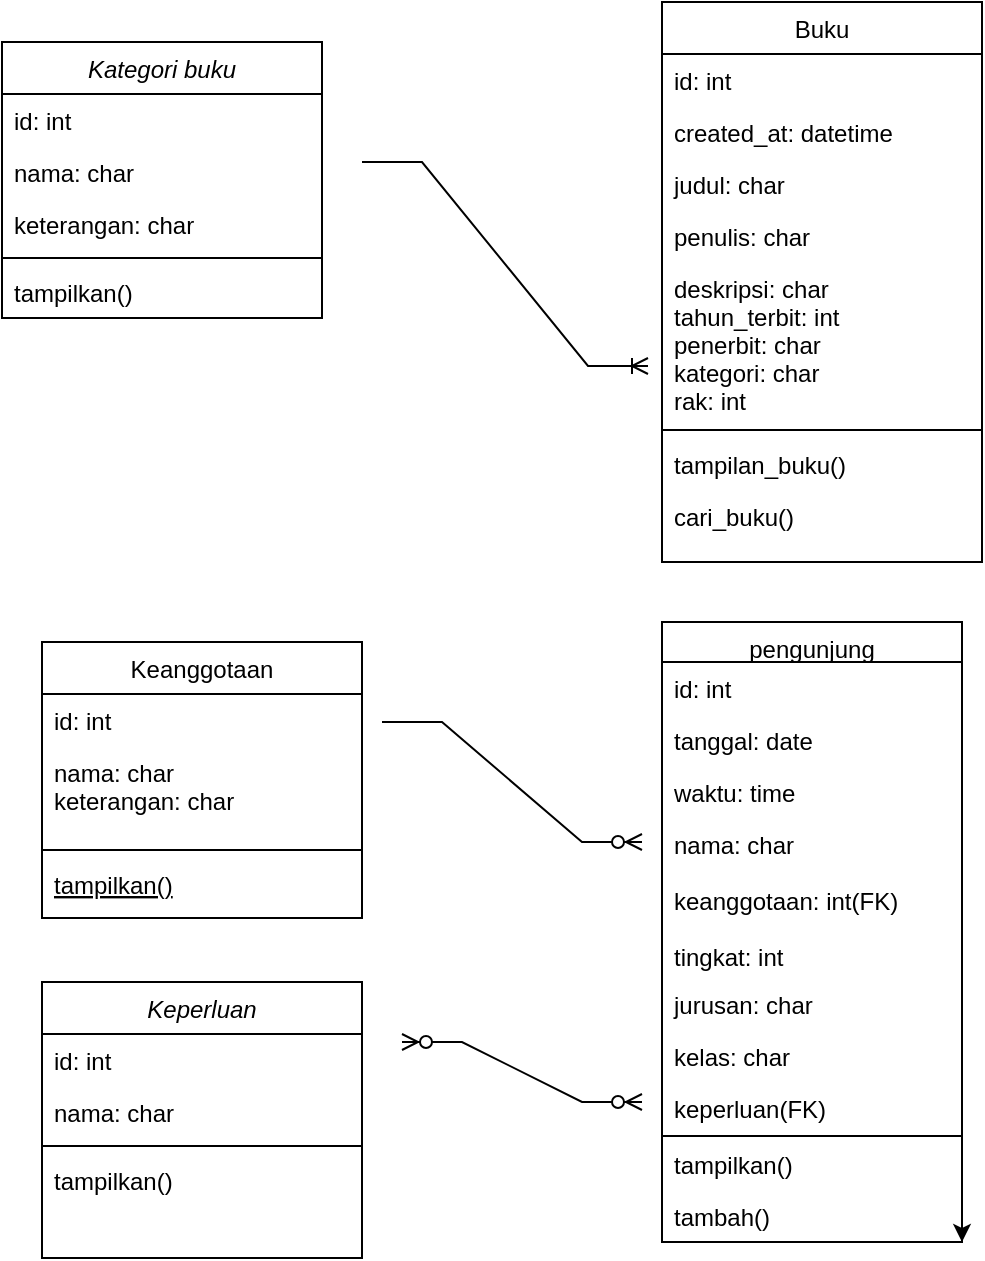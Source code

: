 <mxfile version="23.1.0" type="github">
  <diagram id="C5RBs43oDa-KdzZeNtuy" name="Page-1">
    <mxGraphModel dx="1035" dy="598" grid="1" gridSize="10" guides="1" tooltips="1" connect="1" arrows="1" fold="1" page="1" pageScale="1" pageWidth="827" pageHeight="1169" math="0" shadow="0">
      <root>
        <mxCell id="WIyWlLk6GJQsqaUBKTNV-0" />
        <mxCell id="WIyWlLk6GJQsqaUBKTNV-1" parent="WIyWlLk6GJQsqaUBKTNV-0" />
        <mxCell id="zkfFHV4jXpPFQw0GAbJ--0" value="Kategori buku" style="swimlane;fontStyle=2;align=center;verticalAlign=top;childLayout=stackLayout;horizontal=1;startSize=26;horizontalStack=0;resizeParent=1;resizeLast=0;collapsible=1;marginBottom=0;rounded=0;shadow=0;strokeWidth=1;" parent="WIyWlLk6GJQsqaUBKTNV-1" vertex="1">
          <mxGeometry x="40" y="40" width="160" height="138" as="geometry">
            <mxRectangle x="230" y="140" width="160" height="26" as="alternateBounds" />
          </mxGeometry>
        </mxCell>
        <mxCell id="zkfFHV4jXpPFQw0GAbJ--1" value="id: int" style="text;align=left;verticalAlign=top;spacingLeft=4;spacingRight=4;overflow=hidden;rotatable=0;points=[[0,0.5],[1,0.5]];portConstraint=eastwest;" parent="zkfFHV4jXpPFQw0GAbJ--0" vertex="1">
          <mxGeometry y="26" width="160" height="26" as="geometry" />
        </mxCell>
        <mxCell id="zkfFHV4jXpPFQw0GAbJ--2" value="nama: char" style="text;align=left;verticalAlign=top;spacingLeft=4;spacingRight=4;overflow=hidden;rotatable=0;points=[[0,0.5],[1,0.5]];portConstraint=eastwest;rounded=0;shadow=0;html=0;" parent="zkfFHV4jXpPFQw0GAbJ--0" vertex="1">
          <mxGeometry y="52" width="160" height="26" as="geometry" />
        </mxCell>
        <mxCell id="zkfFHV4jXpPFQw0GAbJ--3" value="keterangan: char" style="text;align=left;verticalAlign=top;spacingLeft=4;spacingRight=4;overflow=hidden;rotatable=0;points=[[0,0.5],[1,0.5]];portConstraint=eastwest;rounded=0;shadow=0;html=0;" parent="zkfFHV4jXpPFQw0GAbJ--0" vertex="1">
          <mxGeometry y="78" width="160" height="26" as="geometry" />
        </mxCell>
        <mxCell id="zkfFHV4jXpPFQw0GAbJ--4" value="" style="line;html=1;strokeWidth=1;align=left;verticalAlign=middle;spacingTop=-1;spacingLeft=3;spacingRight=3;rotatable=0;labelPosition=right;points=[];portConstraint=eastwest;" parent="zkfFHV4jXpPFQw0GAbJ--0" vertex="1">
          <mxGeometry y="104" width="160" height="8" as="geometry" />
        </mxCell>
        <mxCell id="zkfFHV4jXpPFQw0GAbJ--5" value="tampilkan()" style="text;align=left;verticalAlign=top;spacingLeft=4;spacingRight=4;overflow=hidden;rotatable=0;points=[[0,0.5],[1,0.5]];portConstraint=eastwest;" parent="zkfFHV4jXpPFQw0GAbJ--0" vertex="1">
          <mxGeometry y="112" width="160" height="26" as="geometry" />
        </mxCell>
        <mxCell id="zkfFHV4jXpPFQw0GAbJ--6" value="Keanggotaan" style="swimlane;fontStyle=0;align=center;verticalAlign=top;childLayout=stackLayout;horizontal=1;startSize=26;horizontalStack=0;resizeParent=1;resizeLast=0;collapsible=1;marginBottom=0;rounded=0;shadow=0;strokeWidth=1;" parent="WIyWlLk6GJQsqaUBKTNV-1" vertex="1">
          <mxGeometry x="60" y="340" width="160" height="138" as="geometry">
            <mxRectangle x="130" y="380" width="160" height="26" as="alternateBounds" />
          </mxGeometry>
        </mxCell>
        <mxCell id="zkfFHV4jXpPFQw0GAbJ--7" value="id: int " style="text;align=left;verticalAlign=top;spacingLeft=4;spacingRight=4;overflow=hidden;rotatable=0;points=[[0,0.5],[1,0.5]];portConstraint=eastwest;" parent="zkfFHV4jXpPFQw0GAbJ--6" vertex="1">
          <mxGeometry y="26" width="160" height="26" as="geometry" />
        </mxCell>
        <mxCell id="zkfFHV4jXpPFQw0GAbJ--8" value="nama: char&#xa;keterangan: char" style="text;align=left;verticalAlign=top;spacingLeft=4;spacingRight=4;overflow=hidden;rotatable=0;points=[[0,0.5],[1,0.5]];portConstraint=eastwest;rounded=0;shadow=0;html=0;" parent="zkfFHV4jXpPFQw0GAbJ--6" vertex="1">
          <mxGeometry y="52" width="160" height="48" as="geometry" />
        </mxCell>
        <mxCell id="zkfFHV4jXpPFQw0GAbJ--9" value="" style="line;html=1;strokeWidth=1;align=left;verticalAlign=middle;spacingTop=-1;spacingLeft=3;spacingRight=3;rotatable=0;labelPosition=right;points=[];portConstraint=eastwest;" parent="zkfFHV4jXpPFQw0GAbJ--6" vertex="1">
          <mxGeometry y="100" width="160" height="8" as="geometry" />
        </mxCell>
        <mxCell id="zkfFHV4jXpPFQw0GAbJ--10" value="tampilkan()" style="text;align=left;verticalAlign=top;spacingLeft=4;spacingRight=4;overflow=hidden;rotatable=0;points=[[0,0.5],[1,0.5]];portConstraint=eastwest;fontStyle=4" parent="zkfFHV4jXpPFQw0GAbJ--6" vertex="1">
          <mxGeometry y="108" width="160" height="20" as="geometry" />
        </mxCell>
        <mxCell id="KwvgD8O25XiNs4bxKcYt-9" value="Keperluan" style="swimlane;fontStyle=2;align=center;verticalAlign=top;childLayout=stackLayout;horizontal=1;startSize=26;horizontalStack=0;resizeParent=1;resizeLast=0;collapsible=1;marginBottom=0;rounded=0;shadow=0;strokeWidth=1;" vertex="1" parent="WIyWlLk6GJQsqaUBKTNV-1">
          <mxGeometry x="60" y="510" width="160" height="138" as="geometry">
            <mxRectangle x="230" y="140" width="160" height="26" as="alternateBounds" />
          </mxGeometry>
        </mxCell>
        <mxCell id="KwvgD8O25XiNs4bxKcYt-10" value="id: int" style="text;align=left;verticalAlign=top;spacingLeft=4;spacingRight=4;overflow=hidden;rotatable=0;points=[[0,0.5],[1,0.5]];portConstraint=eastwest;" vertex="1" parent="KwvgD8O25XiNs4bxKcYt-9">
          <mxGeometry y="26" width="160" height="26" as="geometry" />
        </mxCell>
        <mxCell id="KwvgD8O25XiNs4bxKcYt-11" value="nama: char" style="text;align=left;verticalAlign=top;spacingLeft=4;spacingRight=4;overflow=hidden;rotatable=0;points=[[0,0.5],[1,0.5]];portConstraint=eastwest;rounded=0;shadow=0;html=0;" vertex="1" parent="KwvgD8O25XiNs4bxKcYt-9">
          <mxGeometry y="52" width="160" height="26" as="geometry" />
        </mxCell>
        <mxCell id="KwvgD8O25XiNs4bxKcYt-13" value="" style="line;html=1;strokeWidth=1;align=left;verticalAlign=middle;spacingTop=-1;spacingLeft=3;spacingRight=3;rotatable=0;labelPosition=right;points=[];portConstraint=eastwest;" vertex="1" parent="KwvgD8O25XiNs4bxKcYt-9">
          <mxGeometry y="78" width="160" height="8" as="geometry" />
        </mxCell>
        <mxCell id="KwvgD8O25XiNs4bxKcYt-14" value="tampilkan()" style="text;align=left;verticalAlign=top;spacingLeft=4;spacingRight=4;overflow=hidden;rotatable=0;points=[[0,0.5],[1,0.5]];portConstraint=eastwest;" vertex="1" parent="KwvgD8O25XiNs4bxKcYt-9">
          <mxGeometry y="86" width="160" height="26" as="geometry" />
        </mxCell>
        <mxCell id="KwvgD8O25XiNs4bxKcYt-16" value="Buku" style="swimlane;fontStyle=0;align=center;verticalAlign=top;childLayout=stackLayout;horizontal=1;startSize=26;horizontalStack=0;resizeParent=1;resizeLast=0;collapsible=1;marginBottom=0;rounded=0;shadow=0;strokeWidth=1;" vertex="1" parent="WIyWlLk6GJQsqaUBKTNV-1">
          <mxGeometry x="370" y="20" width="160" height="280" as="geometry">
            <mxRectangle x="550" y="140" width="160" height="26" as="alternateBounds" />
          </mxGeometry>
        </mxCell>
        <mxCell id="KwvgD8O25XiNs4bxKcYt-17" value="id: int" style="text;align=left;verticalAlign=top;spacingLeft=4;spacingRight=4;overflow=hidden;rotatable=0;points=[[0,0.5],[1,0.5]];portConstraint=eastwest;" vertex="1" parent="KwvgD8O25XiNs4bxKcYt-16">
          <mxGeometry y="26" width="160" height="26" as="geometry" />
        </mxCell>
        <mxCell id="KwvgD8O25XiNs4bxKcYt-18" value="created_at: datetime" style="text;align=left;verticalAlign=top;spacingLeft=4;spacingRight=4;overflow=hidden;rotatable=0;points=[[0,0.5],[1,0.5]];portConstraint=eastwest;rounded=0;shadow=0;html=0;" vertex="1" parent="KwvgD8O25XiNs4bxKcYt-16">
          <mxGeometry y="52" width="160" height="26" as="geometry" />
        </mxCell>
        <mxCell id="KwvgD8O25XiNs4bxKcYt-19" value="judul: char" style="text;align=left;verticalAlign=top;spacingLeft=4;spacingRight=4;overflow=hidden;rotatable=0;points=[[0,0.5],[1,0.5]];portConstraint=eastwest;rounded=0;shadow=0;html=0;" vertex="1" parent="KwvgD8O25XiNs4bxKcYt-16">
          <mxGeometry y="78" width="160" height="26" as="geometry" />
        </mxCell>
        <mxCell id="KwvgD8O25XiNs4bxKcYt-20" value="penulis: char" style="text;align=left;verticalAlign=top;spacingLeft=4;spacingRight=4;overflow=hidden;rotatable=0;points=[[0,0.5],[1,0.5]];portConstraint=eastwest;rounded=0;shadow=0;html=0;" vertex="1" parent="KwvgD8O25XiNs4bxKcYt-16">
          <mxGeometry y="104" width="160" height="26" as="geometry" />
        </mxCell>
        <mxCell id="KwvgD8O25XiNs4bxKcYt-21" value="deskripsi: char&#xa;tahun_terbit: int&#xa;penerbit: char&#xa;kategori: char&#xa;rak: int&#xa;" style="text;align=left;verticalAlign=top;spacingLeft=4;spacingRight=4;overflow=hidden;rotatable=0;points=[[0,0.5],[1,0.5]];portConstraint=eastwest;rounded=0;shadow=0;html=0;" vertex="1" parent="KwvgD8O25XiNs4bxKcYt-16">
          <mxGeometry y="130" width="160" height="80" as="geometry" />
        </mxCell>
        <mxCell id="KwvgD8O25XiNs4bxKcYt-22" value="" style="line;html=1;strokeWidth=1;align=left;verticalAlign=middle;spacingTop=-1;spacingLeft=3;spacingRight=3;rotatable=0;labelPosition=right;points=[];portConstraint=eastwest;" vertex="1" parent="KwvgD8O25XiNs4bxKcYt-16">
          <mxGeometry y="210" width="160" height="8" as="geometry" />
        </mxCell>
        <mxCell id="KwvgD8O25XiNs4bxKcYt-23" value="tampilan_buku()" style="text;align=left;verticalAlign=top;spacingLeft=4;spacingRight=4;overflow=hidden;rotatable=0;points=[[0,0.5],[1,0.5]];portConstraint=eastwest;" vertex="1" parent="KwvgD8O25XiNs4bxKcYt-16">
          <mxGeometry y="218" width="160" height="26" as="geometry" />
        </mxCell>
        <mxCell id="KwvgD8O25XiNs4bxKcYt-24" value="cari_buku()" style="text;align=left;verticalAlign=top;spacingLeft=4;spacingRight=4;overflow=hidden;rotatable=0;points=[[0,0.5],[1,0.5]];portConstraint=eastwest;" vertex="1" parent="KwvgD8O25XiNs4bxKcYt-16">
          <mxGeometry y="244" width="160" height="26" as="geometry" />
        </mxCell>
        <mxCell id="KwvgD8O25XiNs4bxKcYt-47" value="pengunjung" style="swimlane;fontStyle=0;align=center;verticalAlign=top;childLayout=stackLayout;horizontal=1;startSize=20;horizontalStack=0;resizeParent=1;resizeLast=0;collapsible=1;marginBottom=0;rounded=0;shadow=0;strokeWidth=1;" vertex="1" parent="WIyWlLk6GJQsqaUBKTNV-1">
          <mxGeometry x="370" y="330" width="150" height="310" as="geometry">
            <mxRectangle x="550" y="140" width="160" height="26" as="alternateBounds" />
          </mxGeometry>
        </mxCell>
        <mxCell id="KwvgD8O25XiNs4bxKcYt-48" value="id: int" style="text;align=left;verticalAlign=top;spacingLeft=4;spacingRight=4;overflow=hidden;rotatable=0;points=[[0,0.5],[1,0.5]];portConstraint=eastwest;" vertex="1" parent="KwvgD8O25XiNs4bxKcYt-47">
          <mxGeometry y="20" width="150" height="26" as="geometry" />
        </mxCell>
        <mxCell id="KwvgD8O25XiNs4bxKcYt-50" value="tanggal: date" style="text;align=left;verticalAlign=top;spacingLeft=4;spacingRight=4;overflow=hidden;rotatable=0;points=[[0,0.5],[1,0.5]];portConstraint=eastwest;rounded=0;shadow=0;html=0;" vertex="1" parent="KwvgD8O25XiNs4bxKcYt-47">
          <mxGeometry y="46" width="150" height="26" as="geometry" />
        </mxCell>
        <mxCell id="KwvgD8O25XiNs4bxKcYt-51" value="waktu: time" style="text;align=left;verticalAlign=top;spacingLeft=4;spacingRight=4;overflow=hidden;rotatable=0;points=[[0,0.5],[1,0.5]];portConstraint=eastwest;rounded=0;shadow=0;html=0;" vertex="1" parent="KwvgD8O25XiNs4bxKcYt-47">
          <mxGeometry y="72" width="150" height="26" as="geometry" />
        </mxCell>
        <mxCell id="KwvgD8O25XiNs4bxKcYt-52" value="nama: char&#xa;&#xa;keanggotaan: int(FK)&#xa;&#xa;tingkat: int&#xa;" style="text;align=left;verticalAlign=top;spacingLeft=4;spacingRight=4;overflow=hidden;rotatable=0;points=[[0,0.5],[1,0.5]];portConstraint=eastwest;rounded=0;shadow=0;html=0;" vertex="1" parent="KwvgD8O25XiNs4bxKcYt-47">
          <mxGeometry y="98" width="150" height="80" as="geometry" />
        </mxCell>
        <mxCell id="KwvgD8O25XiNs4bxKcYt-54" value="jurusan: char" style="text;align=left;verticalAlign=top;spacingLeft=4;spacingRight=4;overflow=hidden;rotatable=0;points=[[0,0.5],[1,0.5]];portConstraint=eastwest;" vertex="1" parent="KwvgD8O25XiNs4bxKcYt-47">
          <mxGeometry y="178" width="150" height="26" as="geometry" />
        </mxCell>
        <mxCell id="KwvgD8O25XiNs4bxKcYt-55" value="kelas: char" style="text;align=left;verticalAlign=top;spacingLeft=4;spacingRight=4;overflow=hidden;rotatable=0;points=[[0,0.5],[1,0.5]];portConstraint=eastwest;" vertex="1" parent="KwvgD8O25XiNs4bxKcYt-47">
          <mxGeometry y="204" width="150" height="26" as="geometry" />
        </mxCell>
        <mxCell id="KwvgD8O25XiNs4bxKcYt-102" value="keperluan(FK)" style="text;align=left;verticalAlign=top;spacingLeft=4;spacingRight=4;overflow=hidden;rotatable=0;points=[[0,0.5],[1,0.5]];portConstraint=eastwest;" vertex="1" parent="KwvgD8O25XiNs4bxKcYt-47">
          <mxGeometry y="230" width="150" height="26" as="geometry" />
        </mxCell>
        <mxCell id="KwvgD8O25XiNs4bxKcYt-53" value="" style="line;html=1;strokeWidth=1;align=left;verticalAlign=middle;spacingTop=-1;spacingLeft=3;spacingRight=3;rotatable=0;labelPosition=right;points=[];portConstraint=eastwest;" vertex="1" parent="KwvgD8O25XiNs4bxKcYt-47">
          <mxGeometry y="256" width="150" height="2" as="geometry" />
        </mxCell>
        <mxCell id="KwvgD8O25XiNs4bxKcYt-104" value="tampilkan()" style="text;align=left;verticalAlign=top;spacingLeft=4;spacingRight=4;overflow=hidden;rotatable=0;points=[[0,0.5],[1,0.5]];portConstraint=eastwest;" vertex="1" parent="KwvgD8O25XiNs4bxKcYt-47">
          <mxGeometry y="258" width="150" height="26" as="geometry" />
        </mxCell>
        <mxCell id="KwvgD8O25XiNs4bxKcYt-107" style="edgeStyle=orthogonalEdgeStyle;rounded=0;orthogonalLoop=1;jettySize=auto;html=1;exitX=1;exitY=0.5;exitDx=0;exitDy=0;entryX=1;entryY=1;entryDx=0;entryDy=0;" edge="1" parent="KwvgD8O25XiNs4bxKcYt-47" source="KwvgD8O25XiNs4bxKcYt-105" target="KwvgD8O25XiNs4bxKcYt-47">
          <mxGeometry relative="1" as="geometry" />
        </mxCell>
        <mxCell id="KwvgD8O25XiNs4bxKcYt-105" value="tambah()" style="text;align=left;verticalAlign=top;spacingLeft=4;spacingRight=4;overflow=hidden;rotatable=0;points=[[0,0.5],[1,0.5]];portConstraint=eastwest;" vertex="1" parent="KwvgD8O25XiNs4bxKcYt-47">
          <mxGeometry y="284" width="150" height="26" as="geometry" />
        </mxCell>
        <mxCell id="KwvgD8O25XiNs4bxKcYt-106" style="edgeStyle=orthogonalEdgeStyle;rounded=0;orthogonalLoop=1;jettySize=auto;html=1;exitX=1;exitY=1;exitDx=0;exitDy=0;entryX=1;entryY=1;entryDx=0;entryDy=0;entryPerimeter=0;" edge="1" parent="KwvgD8O25XiNs4bxKcYt-47" source="KwvgD8O25XiNs4bxKcYt-47" target="KwvgD8O25XiNs4bxKcYt-105">
          <mxGeometry relative="1" as="geometry">
            <mxPoint x="150.294" y="320" as="targetPoint" />
          </mxGeometry>
        </mxCell>
        <mxCell id="KwvgD8O25XiNs4bxKcYt-97" value="" style="edgeStyle=entityRelationEdgeStyle;fontSize=12;html=1;endArrow=ERoneToMany;rounded=0;" edge="1" parent="WIyWlLk6GJQsqaUBKTNV-1">
          <mxGeometry width="100" height="100" relative="1" as="geometry">
            <mxPoint x="220" y="100" as="sourcePoint" />
            <mxPoint x="363" y="202" as="targetPoint" />
          </mxGeometry>
        </mxCell>
        <mxCell id="KwvgD8O25XiNs4bxKcYt-99" value="" style="edgeStyle=entityRelationEdgeStyle;fontSize=12;html=1;endArrow=ERzeroToMany;endFill=1;rounded=0;" edge="1" parent="WIyWlLk6GJQsqaUBKTNV-1">
          <mxGeometry width="100" height="100" relative="1" as="geometry">
            <mxPoint x="230" y="380" as="sourcePoint" />
            <mxPoint x="360" y="440" as="targetPoint" />
            <Array as="points">
              <mxPoint x="360" y="420" />
              <mxPoint x="350" y="420" />
              <mxPoint x="350" y="420" />
            </Array>
          </mxGeometry>
        </mxCell>
        <mxCell id="KwvgD8O25XiNs4bxKcYt-101" value="" style="edgeStyle=entityRelationEdgeStyle;fontSize=12;html=1;endArrow=ERzeroToMany;endFill=1;startArrow=ERzeroToMany;rounded=0;" edge="1" parent="WIyWlLk6GJQsqaUBKTNV-1">
          <mxGeometry width="100" height="100" relative="1" as="geometry">
            <mxPoint x="240" y="540" as="sourcePoint" />
            <mxPoint x="360" y="570" as="targetPoint" />
            <Array as="points">
              <mxPoint x="270" y="560" />
            </Array>
          </mxGeometry>
        </mxCell>
      </root>
    </mxGraphModel>
  </diagram>
</mxfile>
